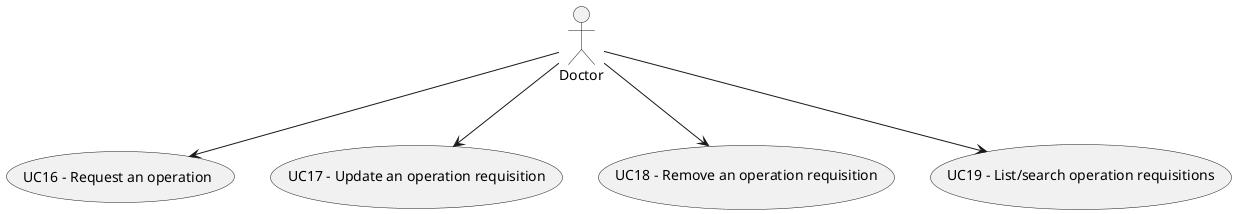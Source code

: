 @startuml

actor Doctor as doc

doc --> (UC16 - Request an operation)
doc --> (UC17 - Update an operation requisition)
doc --> (UC18 - Remove an operation requisition)
doc --> (UC19 - List/search operation requisitions)


@enduml